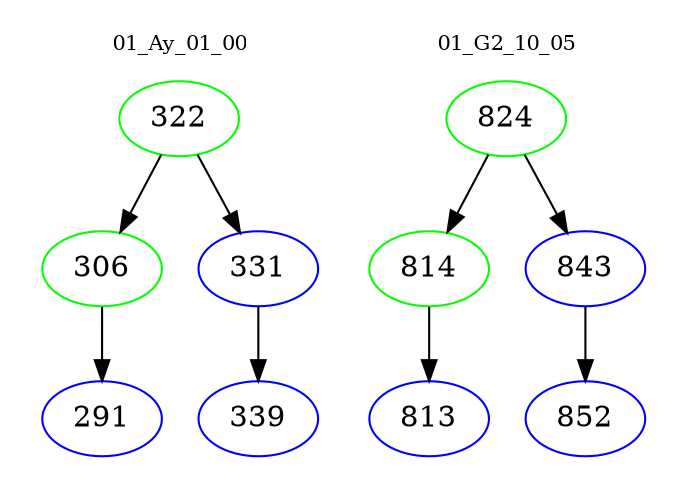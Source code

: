 digraph{
subgraph cluster_0 {
color = white
label = "01_Ay_01_00";
fontsize=10;
T0_322 [label="322", color="green"]
T0_322 -> T0_306 [color="black"]
T0_306 [label="306", color="green"]
T0_306 -> T0_291 [color="black"]
T0_291 [label="291", color="blue"]
T0_322 -> T0_331 [color="black"]
T0_331 [label="331", color="blue"]
T0_331 -> T0_339 [color="black"]
T0_339 [label="339", color="blue"]
}
subgraph cluster_1 {
color = white
label = "01_G2_10_05";
fontsize=10;
T1_824 [label="824", color="green"]
T1_824 -> T1_814 [color="black"]
T1_814 [label="814", color="green"]
T1_814 -> T1_813 [color="black"]
T1_813 [label="813", color="blue"]
T1_824 -> T1_843 [color="black"]
T1_843 [label="843", color="blue"]
T1_843 -> T1_852 [color="black"]
T1_852 [label="852", color="blue"]
}
}
